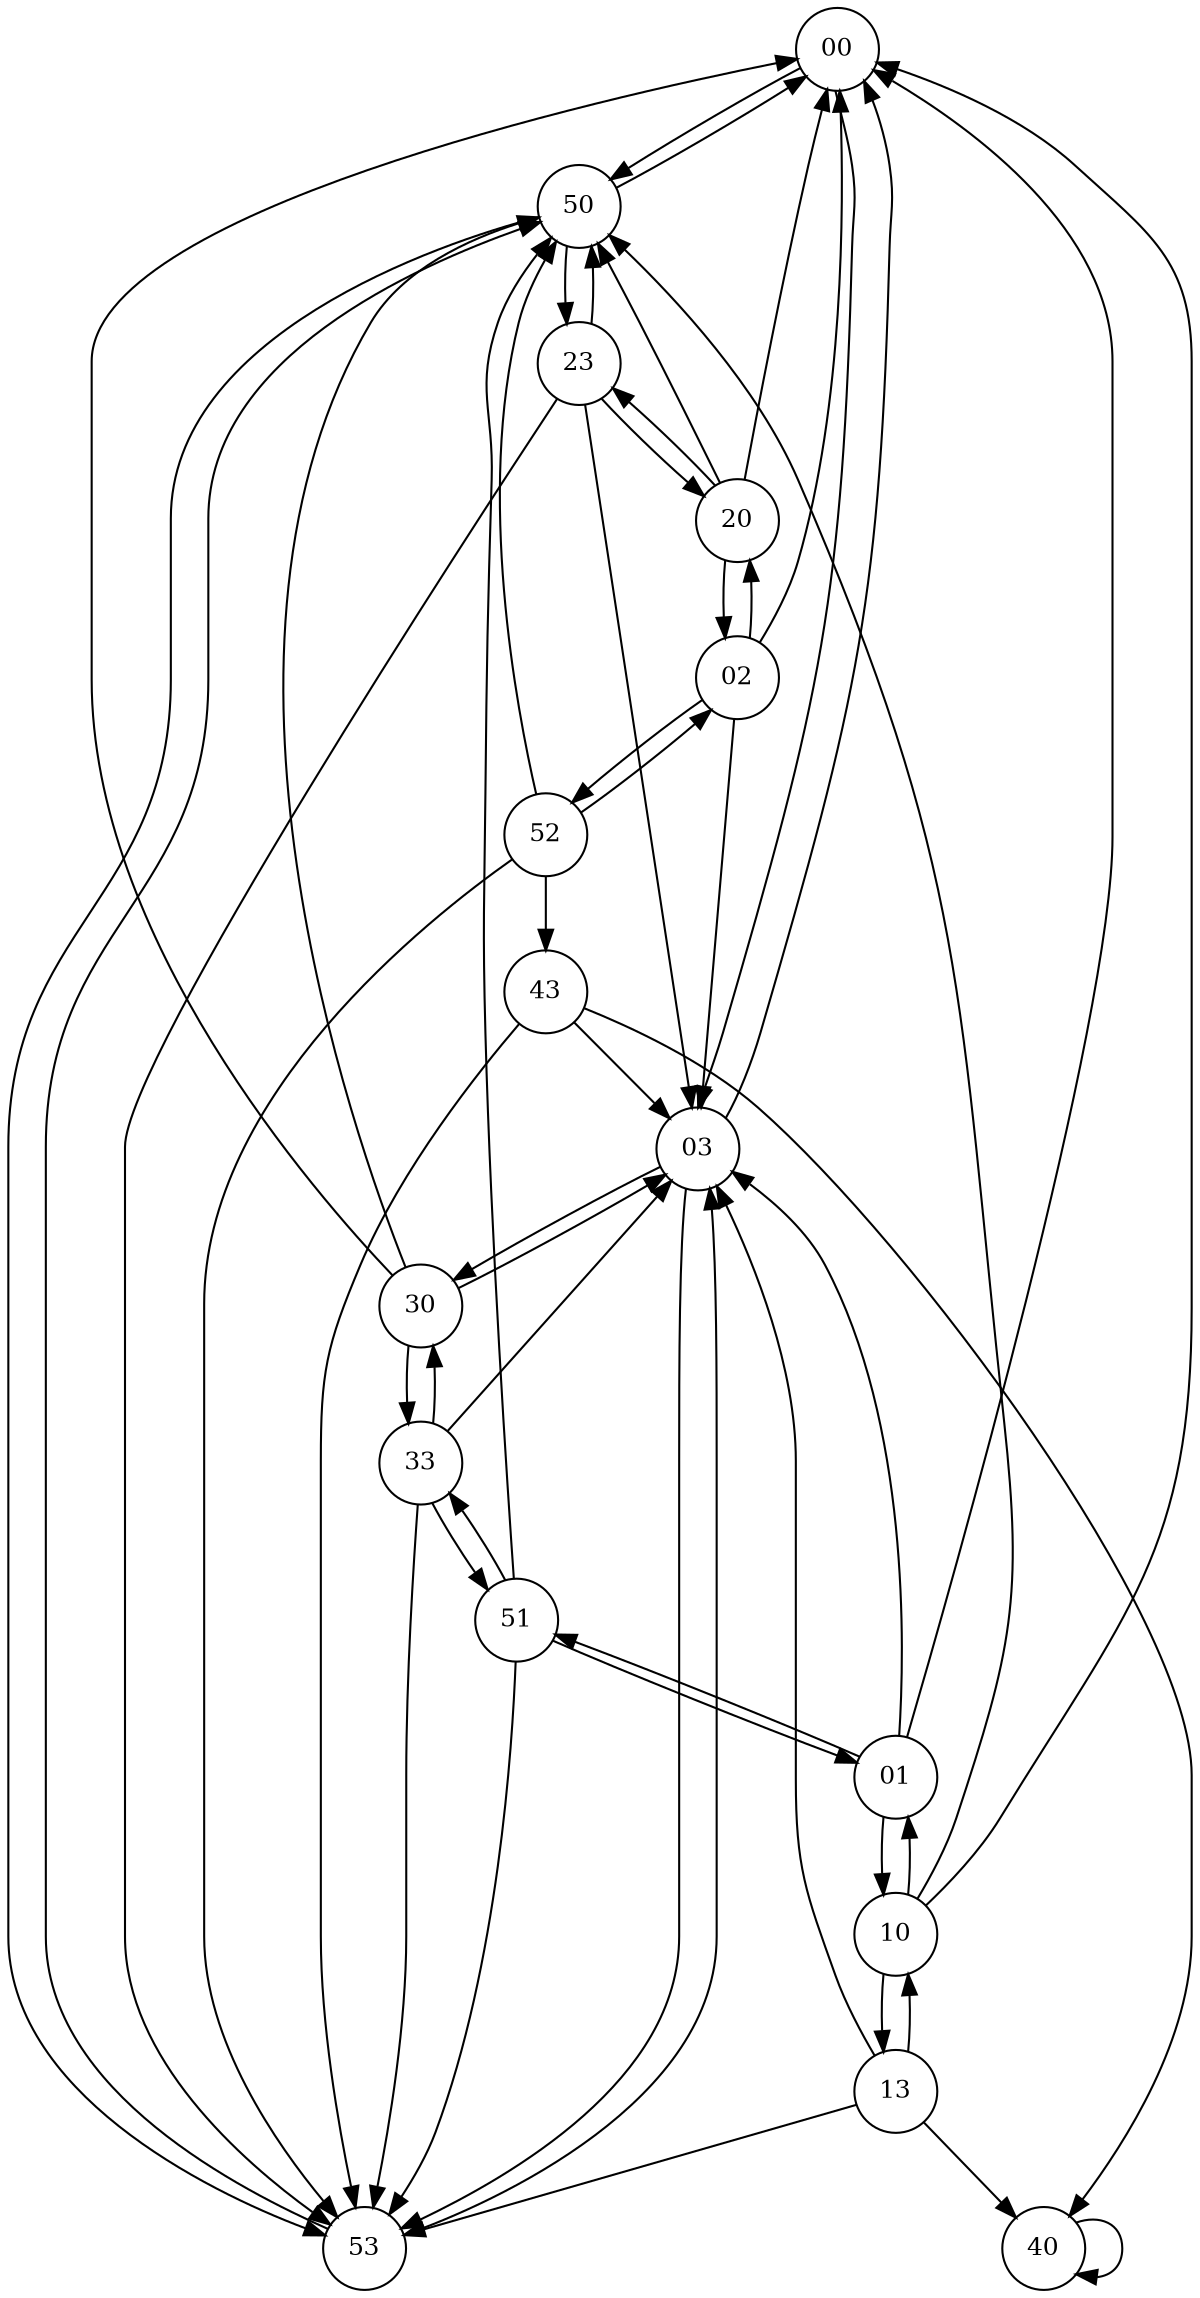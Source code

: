 digraph {
node[shape=circle, style=filled, fillcolor=white, color=black, fontcolor=black, fontsize=12];
00 -> 50
00 -> 03
50 -> 00
50 -> 53
50 -> 23
23 -> 20
23 -> 53
23 -> 03
23 -> 50
20 -> 23
20 -> 50
20 -> 00
20 -> 02
02 -> 00
02 -> 52
02 -> 03
02 -> 20
52 -> 50
52 -> 02
52 -> 53
52 -> 43
03 -> 00
03 -> 53
03 -> 30
53 -> 50
53 -> 03
30 -> 03
30 -> 33
30 -> 50
30 -> 00
33 -> 03
33 -> 30
33 -> 53
33 -> 51
51 -> 50
51 -> 01
51 -> 53
51 -> 33
01 -> 00
01 -> 51
01 -> 03
01 -> 10
10 -> 00
10 -> 01
10 -> 13
10 -> 50
13 -> 10
13 -> 53
13 -> 03
13 -> 40
43 -> 03
43 -> 40
43 -> 53
40 -> 40
}